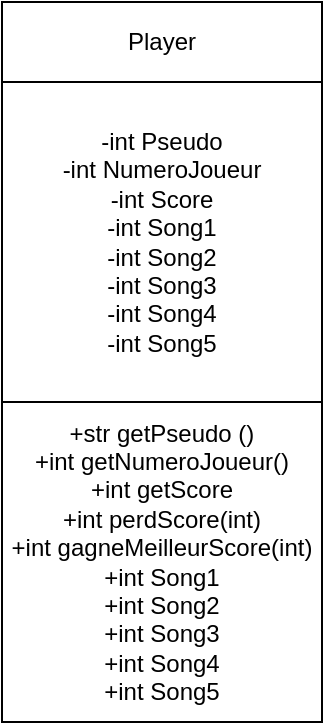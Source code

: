 <mxfile version="16.4.7" type="device"><diagram id="-FWWzU4de1h5dFj6cBIt" name="Page-1"><mxGraphModel dx="664" dy="697" grid="1" gridSize="10" guides="1" tooltips="1" connect="1" arrows="1" fold="1" page="1" pageScale="1" pageWidth="827" pageHeight="1169" math="0" shadow="0"><root><mxCell id="0"/><mxCell id="1" parent="0"/><mxCell id="rO7hFmOyqs00SEywzuhz-3" value="-int Pseudo&lt;br&gt;-int NumeroJoueur&lt;br&gt;-int Score&lt;br&gt;-int Song1&lt;br&gt;-int Song2&lt;br&gt;-int Song3&lt;br&gt;-int Song4&lt;br&gt;-int Song5" style="rounded=0;whiteSpace=wrap;html=1;" vertex="1" parent="1"><mxGeometry x="280" y="320" width="160" height="160" as="geometry"/></mxCell><mxCell id="rO7hFmOyqs00SEywzuhz-4" value="+str getPseudo ()&lt;br&gt;+int getNumeroJoueur()&lt;br&gt;+int getScore&lt;br&gt;+int perdScore(int)&lt;br&gt;+int gagneMeilleurScore(int)&lt;br&gt;+int Song1&lt;br&gt;+int Song2&lt;br&gt;+int Song3&lt;br&gt;+int Song4&lt;br&gt;+int Song5" style="rounded=0;whiteSpace=wrap;html=1;" vertex="1" parent="1"><mxGeometry x="280" y="480" width="160" height="160" as="geometry"/></mxCell><mxCell id="rO7hFmOyqs00SEywzuhz-5" value="Player" style="rounded=0;whiteSpace=wrap;html=1;" vertex="1" parent="1"><mxGeometry x="280" y="280" width="160" height="40" as="geometry"/></mxCell></root></mxGraphModel></diagram></mxfile>